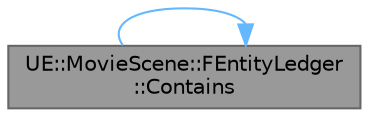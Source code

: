 digraph "UE::MovieScene::FEntityLedger::Contains"
{
 // INTERACTIVE_SVG=YES
 // LATEX_PDF_SIZE
  bgcolor="transparent";
  edge [fontname=Helvetica,fontsize=10,labelfontname=Helvetica,labelfontsize=10];
  node [fontname=Helvetica,fontsize=10,shape=box,height=0.2,width=0.4];
  rankdir="LR";
  Node1 [id="Node000001",label="UE::MovieScene::FEntityLedger\l::Contains",height=0.2,width=0.4,color="gray40", fillcolor="grey60", style="filled", fontcolor="black",tooltip="Check whether any of the entities in this ledger or their children match the specified filter."];
  Node1 -> Node1 [id="edge1_Node000001_Node000001",color="steelblue1",style="solid",tooltip=" "];
}
